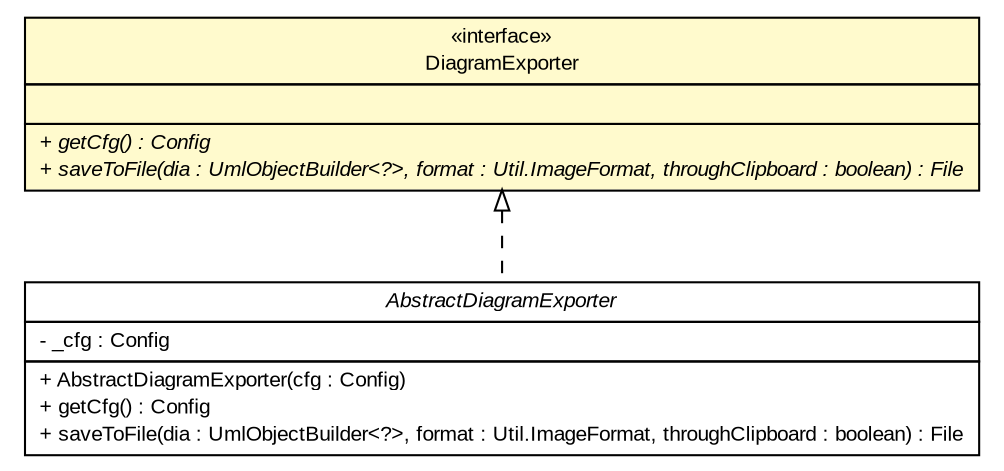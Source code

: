 #!/usr/local/bin/dot
#
# Class diagram 
# Generated by UMLGraph version R5_6_6-6-g3bdff0 (http://www.umlgraph.org/)
#

digraph G {
	edge [fontname="arial",fontsize=10,labelfontname="arial",labelfontsize=10];
	node [fontname="arial",fontsize=10,shape=plaintext];
	nodesep=0.25;
	ranksep=0.5;
	// org.tanjakostic.jcleancim.builder.DiagramExporter
	c98527 [label=<<table title="org.tanjakostic.jcleancim.builder.DiagramExporter" border="0" cellborder="1" cellspacing="0" cellpadding="2" port="p" bgcolor="lemonChiffon" href="./DiagramExporter.html">
		<tr><td><table border="0" cellspacing="0" cellpadding="1">
<tr><td align="center" balign="center"> &#171;interface&#187; </td></tr>
<tr><td align="center" balign="center"> DiagramExporter </td></tr>
		</table></td></tr>
		<tr><td><table border="0" cellspacing="0" cellpadding="1">
<tr><td align="left" balign="left">  </td></tr>
		</table></td></tr>
		<tr><td><table border="0" cellspacing="0" cellpadding="1">
<tr><td align="left" balign="left"><font face="Arial Italic" point-size="10.0"> + getCfg() : Config </font></td></tr>
<tr><td align="left" balign="left"><font face="Arial Italic" point-size="10.0"> + saveToFile(dia : UmlObjectBuilder&lt;?&gt;, format : Util.ImageFormat, throughClipboard : boolean) : File </font></td></tr>
		</table></td></tr>
		</table>>, URL="./DiagramExporter.html", fontname="arial", fontcolor="black", fontsize=10.0];
	// org.tanjakostic.jcleancim.builder.AbstractDiagramExporter
	c98530 [label=<<table title="org.tanjakostic.jcleancim.builder.AbstractDiagramExporter" border="0" cellborder="1" cellspacing="0" cellpadding="2" port="p" href="./AbstractDiagramExporter.html">
		<tr><td><table border="0" cellspacing="0" cellpadding="1">
<tr><td align="center" balign="center"><font face="Arial Italic"> AbstractDiagramExporter </font></td></tr>
		</table></td></tr>
		<tr><td><table border="0" cellspacing="0" cellpadding="1">
<tr><td align="left" balign="left"> - _cfg : Config </td></tr>
		</table></td></tr>
		<tr><td><table border="0" cellspacing="0" cellpadding="1">
<tr><td align="left" balign="left"> + AbstractDiagramExporter(cfg : Config) </td></tr>
<tr><td align="left" balign="left"> + getCfg() : Config </td></tr>
<tr><td align="left" balign="left"> + saveToFile(dia : UmlObjectBuilder&lt;?&gt;, format : Util.ImageFormat, throughClipboard : boolean) : File </td></tr>
		</table></td></tr>
		</table>>, URL="./AbstractDiagramExporter.html", fontname="arial", fontcolor="black", fontsize=10.0];
	//org.tanjakostic.jcleancim.builder.AbstractDiagramExporter implements org.tanjakostic.jcleancim.builder.DiagramExporter
	c98527:p -> c98530:p [dir=back,arrowtail=empty,style=dashed];
}

